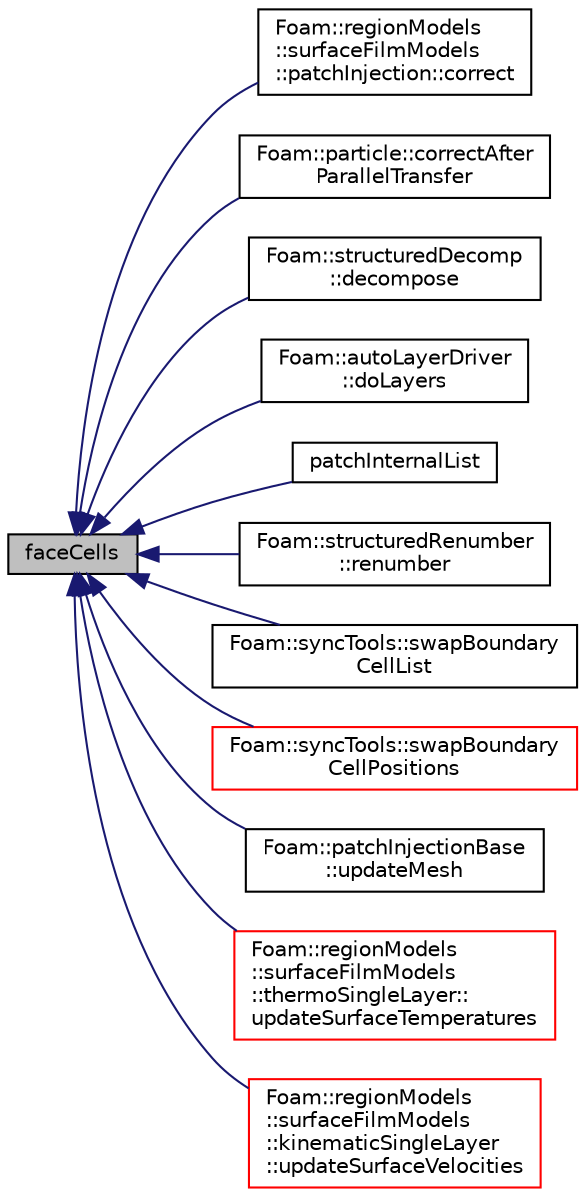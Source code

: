 digraph "faceCells"
{
  bgcolor="transparent";
  edge [fontname="Helvetica",fontsize="10",labelfontname="Helvetica",labelfontsize="10"];
  node [fontname="Helvetica",fontsize="10",shape=record];
  rankdir="LR";
  Node1 [label="faceCells",height=0.2,width=0.4,color="black", fillcolor="grey75", style="filled", fontcolor="black"];
  Node1 -> Node2 [dir="back",color="midnightblue",fontsize="10",style="solid",fontname="Helvetica"];
  Node2 [label="Foam::regionModels\l::surfaceFilmModels\l::patchInjection::correct",height=0.2,width=0.4,color="black",URL="$a01791.html#a8c67db65404877aac3731246ffb15754",tooltip="Correct. "];
  Node1 -> Node3 [dir="back",color="midnightblue",fontsize="10",style="solid",fontname="Helvetica"];
  Node3 [label="Foam::particle::correctAfter\lParallelTransfer",height=0.2,width=0.4,color="black",URL="$a01763.html#abf3eaa39fbf239fede9c5c4af58c851d",tooltip="Convert processor patch addressing to the global equivalents. "];
  Node1 -> Node4 [dir="back",color="midnightblue",fontsize="10",style="solid",fontname="Helvetica"];
  Node4 [label="Foam::structuredDecomp\l::decompose",height=0.2,width=0.4,color="black",URL="$a02446.html#a971139d60fbf525c8a4dae56d9a386da",tooltip="Return for every coordinate the wanted processor number. Use the. "];
  Node1 -> Node5 [dir="back",color="midnightblue",fontsize="10",style="solid",fontname="Helvetica"];
  Node5 [label="Foam::autoLayerDriver\l::doLayers",height=0.2,width=0.4,color="black",URL="$a00082.html#a128bb8ca3845486b1c6d481160e3adb5",tooltip="Add layers according to the dictionary settings. "];
  Node1 -> Node6 [dir="back",color="midnightblue",fontsize="10",style="solid",fontname="Helvetica"];
  Node6 [label="patchInternalList",height=0.2,width=0.4,color="black",URL="$a01922.html#aedceb5efca2df3259f518eceb7175251",tooltip="Extract face cell data. "];
  Node1 -> Node7 [dir="back",color="midnightblue",fontsize="10",style="solid",fontname="Helvetica"];
  Node7 [label="Foam::structuredRenumber\l::renumber",height=0.2,width=0.4,color="black",URL="$a02447.html#a8c8c314aed6bcca51f2e7ae9a90f1b82",tooltip="Return the order in which cells need to be visited, i.e. "];
  Node1 -> Node8 [dir="back",color="midnightblue",fontsize="10",style="solid",fontname="Helvetica"];
  Node8 [label="Foam::syncTools::swapBoundary\lCellList",height=0.2,width=0.4,color="black",URL="$a02532.html#ac509eef6db47b0b87366229f2fb017f9",tooltip="Swap to obtain neighbour cell values for all boundary faces. "];
  Node1 -> Node9 [dir="back",color="midnightblue",fontsize="10",style="solid",fontname="Helvetica"];
  Node9 [label="Foam::syncTools::swapBoundary\lCellPositions",height=0.2,width=0.4,color="red",URL="$a02532.html#ae4912a4e02f0383f73363598c8cea12f",tooltip="Swap to obtain neighbour cell positions for all boundary faces. "];
  Node1 -> Node10 [dir="back",color="midnightblue",fontsize="10",style="solid",fontname="Helvetica"];
  Node10 [label="Foam::patchInjectionBase\l::updateMesh",height=0.2,width=0.4,color="black",URL="$a01792.html#a6d43ae10cf9dba5b6063e706ab5534e3",tooltip="Update patch geometry and derived info for injection locations. "];
  Node1 -> Node11 [dir="back",color="midnightblue",fontsize="10",style="solid",fontname="Helvetica"];
  Node11 [label="Foam::regionModels\l::surfaceFilmModels\l::thermoSingleLayer::\lupdateSurfaceTemperatures",height=0.2,width=0.4,color="red",URL="$a02587.html#a20e11eb3132999c1fe4b49811ee262c1",tooltip="Correct the film surface and wall temperatures. "];
  Node1 -> Node12 [dir="back",color="midnightblue",fontsize="10",style="solid",fontname="Helvetica"];
  Node12 [label="Foam::regionModels\l::surfaceFilmModels\l::kinematicSingleLayer\l::updateSurfaceVelocities",height=0.2,width=0.4,color="red",URL="$a01229.html#a22134deef2f1f598fae44f744a1e7962",tooltip="Update film surface velocities. "];
}
